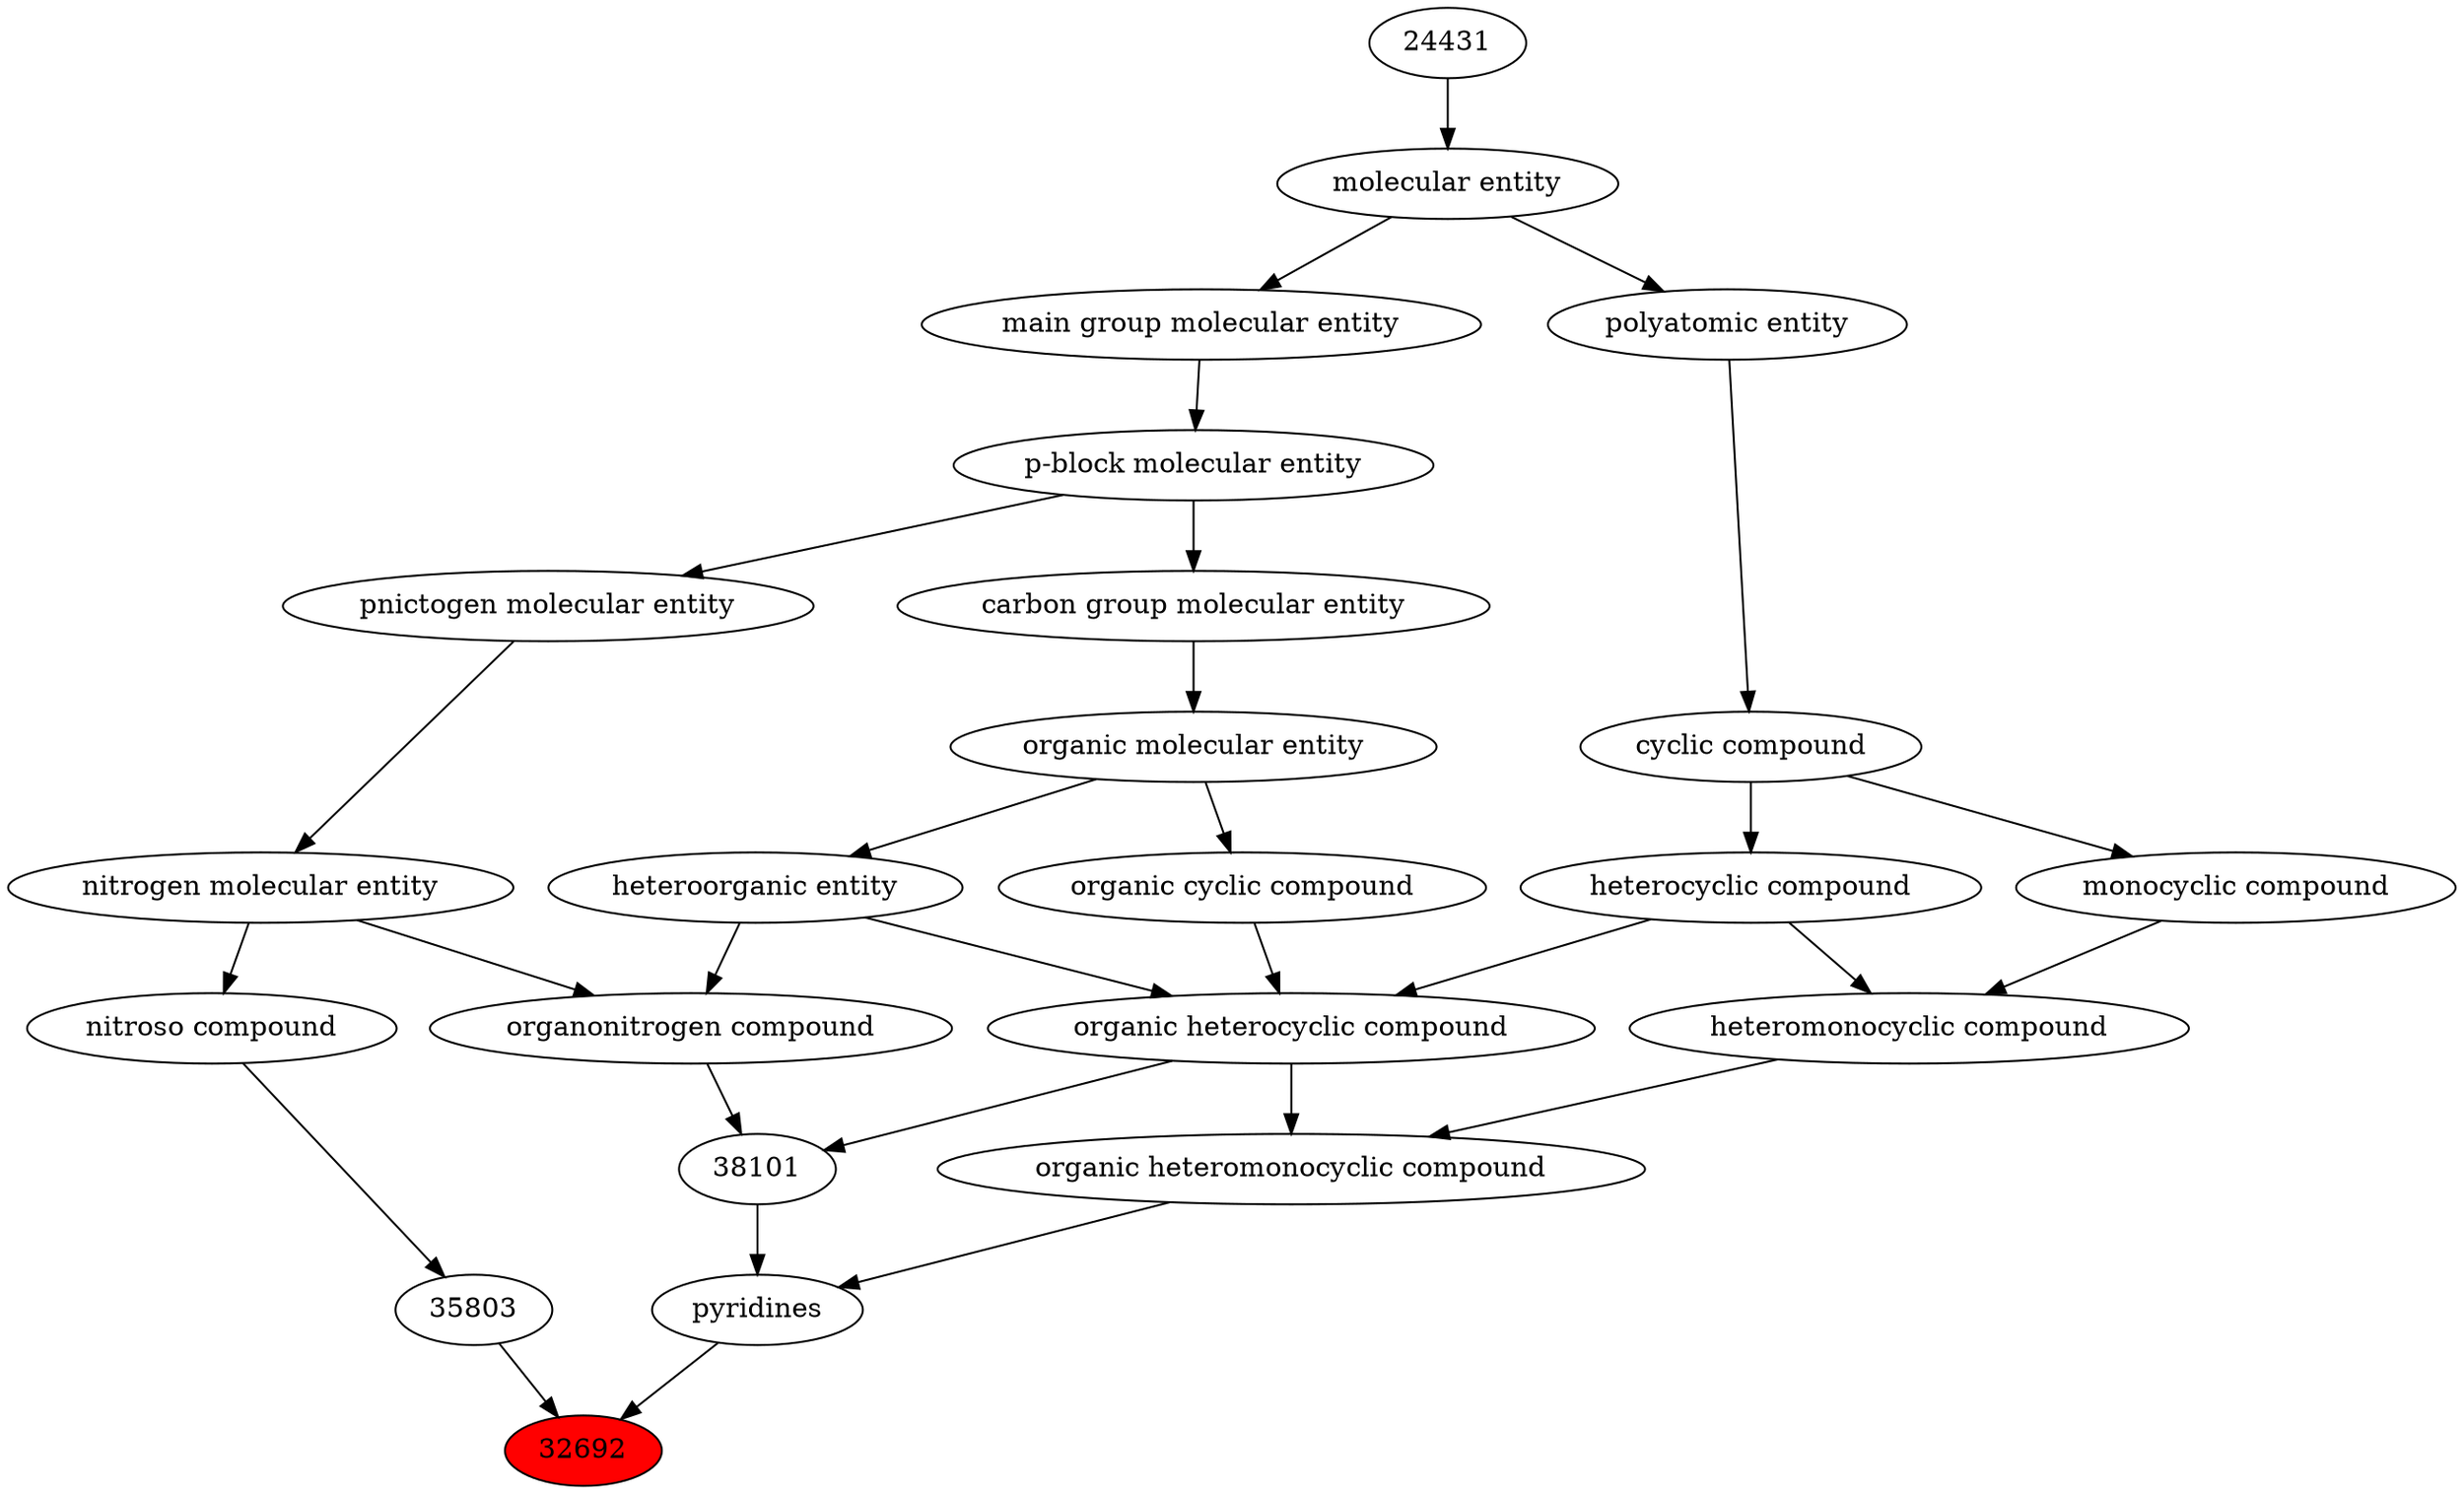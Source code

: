 digraph tree{ 
32692 [label="32692" fillcolor=red style=filled]
35803 -> 32692
26421 -> 32692
35803 [label="35803"]
35800 -> 35803
26421 [label="pyridines"]
38101 -> 26421
25693 -> 26421
35800 [label="nitroso compound"]
51143 -> 35800
38101 [label="38101"]
24532 -> 38101
35352 -> 38101
25693 [label="organic heteromonocyclic compound"]
33670 -> 25693
24532 -> 25693
51143 [label="nitrogen molecular entity"]
33302 -> 51143
24532 [label="organic heterocyclic compound"]
33285 -> 24532
33832 -> 24532
5686 -> 24532
35352 [label="organonitrogen compound"]
51143 -> 35352
33285 -> 35352
33670 [label="heteromonocyclic compound"]
5686 -> 33670
33661 -> 33670
33302 [label="pnictogen molecular entity"]
33675 -> 33302
33285 [label="heteroorganic entity"]
50860 -> 33285
33832 [label="organic cyclic compound"]
50860 -> 33832
5686 [label="heterocyclic compound"]
33595 -> 5686
33661 [label="monocyclic compound"]
33595 -> 33661
33675 [label="p-block molecular entity"]
33579 -> 33675
50860 [label="organic molecular entity"]
33582 -> 50860
33595 [label="cyclic compound"]
36357 -> 33595
33579 [label="main group molecular entity"]
23367 -> 33579
33582 [label="carbon group molecular entity"]
33675 -> 33582
36357 [label="polyatomic entity"]
23367 -> 36357
23367 [label="molecular entity"]
24431 -> 23367
24431 [label="24431"]
}